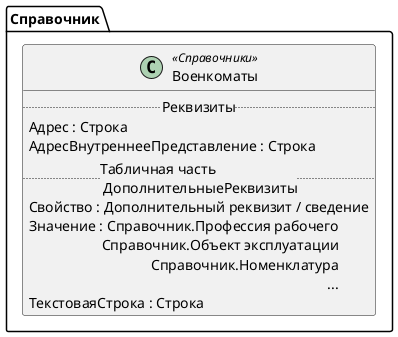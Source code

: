 ﻿@startuml Военкоматы
'!include templates.wsd
'..\include templates.wsd
class Справочник.Военкоматы as "Военкоматы" <<Справочники>>
{
..Реквизиты..
Адрес : Строка
АдресВнутреннееПредставление : Строка
..Табличная часть \n ДополнительныеРеквизиты..
Свойство : Дополнительный реквизит / сведение
Значение : Справочник.Профессия рабочего\rСправочник.Объект эксплуатации\rСправочник.Номенклатура\r...
ТекстоваяСтрока : Строка
}
@enduml
